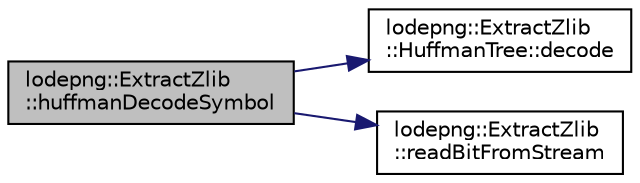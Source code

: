 digraph "lodepng::ExtractZlib::huffmanDecodeSymbol"
{
 // LATEX_PDF_SIZE
  edge [fontname="Helvetica",fontsize="10",labelfontname="Helvetica",labelfontsize="10"];
  node [fontname="Helvetica",fontsize="10",shape=record];
  rankdir="LR";
  Node1 [label="lodepng::ExtractZlib\l::huffmanDecodeSymbol",height=0.2,width=0.4,color="black", fillcolor="grey75", style="filled", fontcolor="black",tooltip=" "];
  Node1 -> Node2 [color="midnightblue",fontsize="10",style="solid",fontname="Helvetica"];
  Node2 [label="lodepng::ExtractZlib\l::HuffmanTree::decode",height=0.2,width=0.4,color="black", fillcolor="white", style="filled",URL="$structlodepng_1_1_extract_zlib_1_1_huffman_tree.html#a87d5230a17f1904f60639aa46390cda3",tooltip=" "];
  Node1 -> Node3 [color="midnightblue",fontsize="10",style="solid",fontname="Helvetica"];
  Node3 [label="lodepng::ExtractZlib\l::readBitFromStream",height=0.2,width=0.4,color="black", fillcolor="white", style="filled",URL="$structlodepng_1_1_extract_zlib.html#aa650adf55169e52848ac534a48245fa2",tooltip=" "];
}
